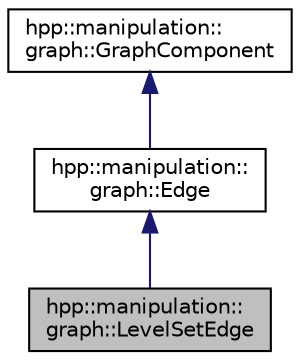 digraph "hpp::manipulation::graph::LevelSetEdge"
{
  edge [fontname="Helvetica",fontsize="10",labelfontname="Helvetica",labelfontsize="10"];
  node [fontname="Helvetica",fontsize="10",shape=record];
  Node1 [label="hpp::manipulation::\lgraph::LevelSetEdge",height=0.2,width=0.4,color="black", fillcolor="grey75", style="filled" fontcolor="black"];
  Node2 -> Node1 [dir="back",color="midnightblue",fontsize="10",style="solid",fontname="Helvetica"];
  Node2 [label="hpp::manipulation::\lgraph::Edge",height=0.2,width=0.4,color="black", fillcolor="white", style="filled",URL="$a00013.html",tooltip="Abstract class representing representing the link between two nodes. "];
  Node3 -> Node2 [dir="back",color="midnightblue",fontsize="10",style="solid",fontname="Helvetica"];
  Node3 [label="hpp::manipulation::\lgraph::GraphComponent",height=0.2,width=0.4,color="black", fillcolor="white", style="filled",URL="$a00015.html",tooltip="Define common methods of the graph components. "];
}
